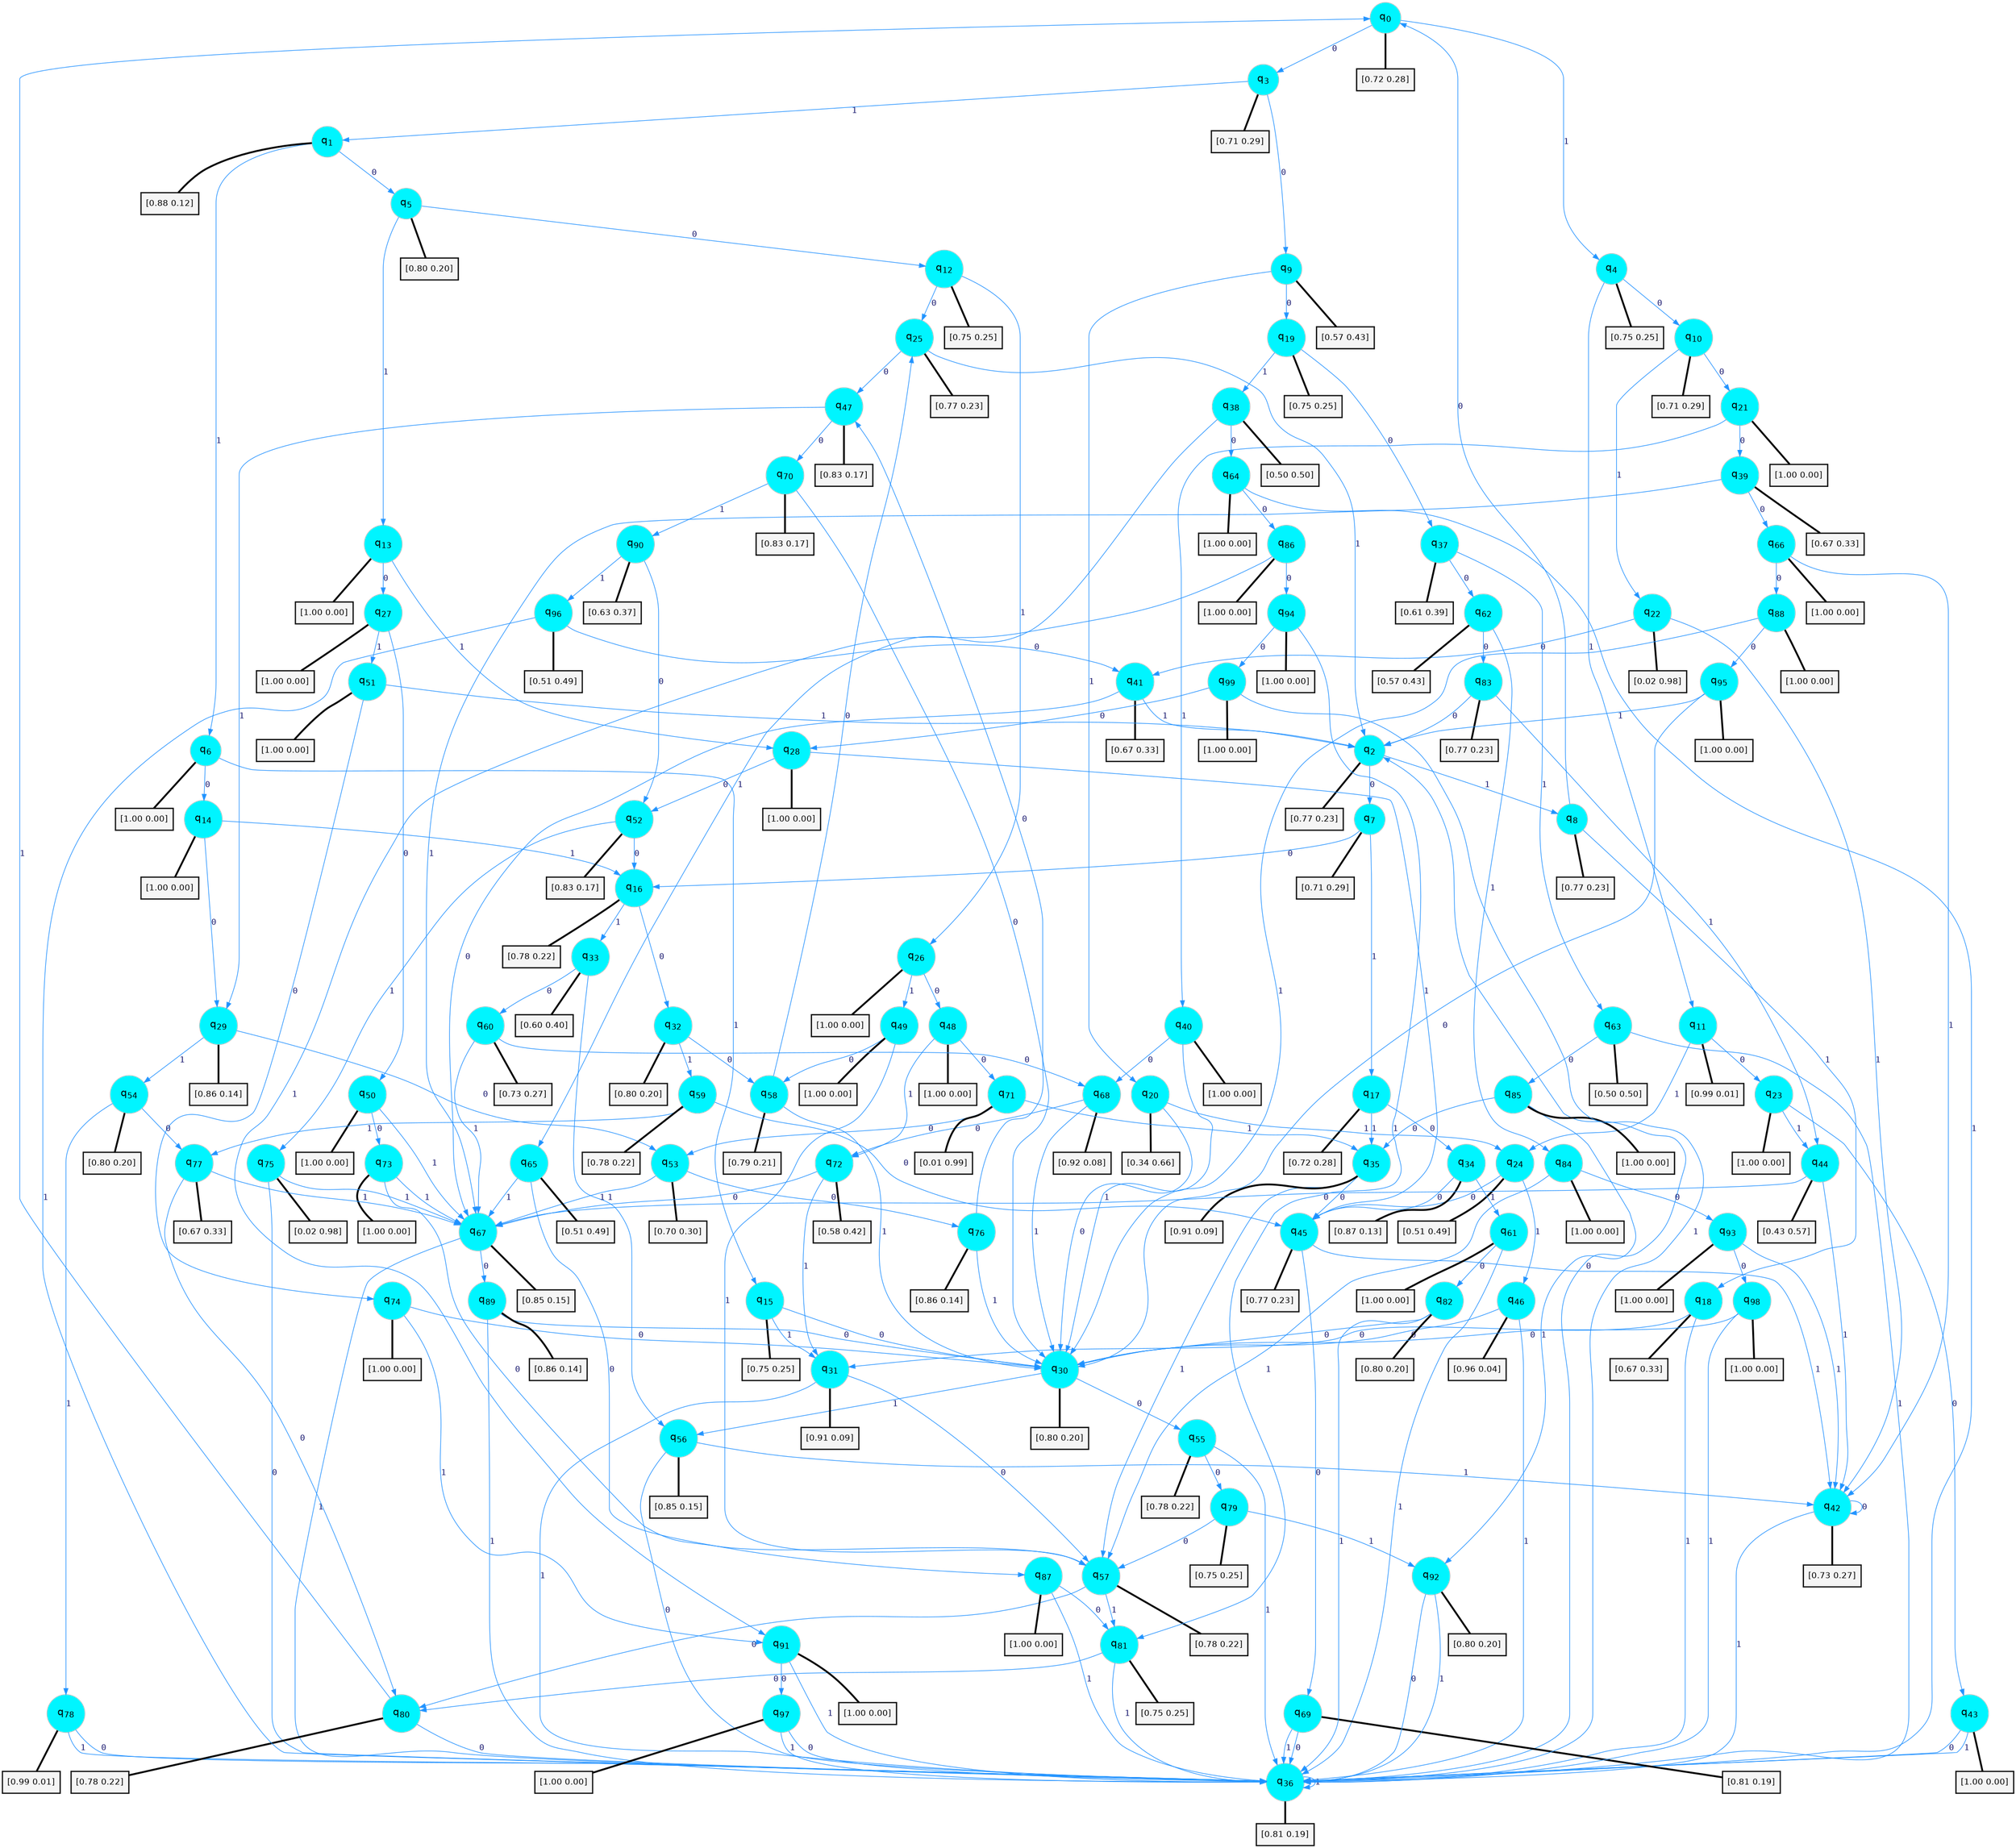 digraph G {
graph [
bgcolor=transparent, dpi=300, rankdir=TD, size="40,25"];
node [
color=gray, fillcolor=turquoise1, fontcolor=black, fontname=Helvetica, fontsize=16, fontweight=bold, shape=circle, style=filled];
edge [
arrowsize=1, color=dodgerblue1, fontcolor=midnightblue, fontname=courier, fontweight=bold, penwidth=1, style=solid, weight=20];
0[label=<q<SUB>0</SUB>>];
1[label=<q<SUB>1</SUB>>];
2[label=<q<SUB>2</SUB>>];
3[label=<q<SUB>3</SUB>>];
4[label=<q<SUB>4</SUB>>];
5[label=<q<SUB>5</SUB>>];
6[label=<q<SUB>6</SUB>>];
7[label=<q<SUB>7</SUB>>];
8[label=<q<SUB>8</SUB>>];
9[label=<q<SUB>9</SUB>>];
10[label=<q<SUB>10</SUB>>];
11[label=<q<SUB>11</SUB>>];
12[label=<q<SUB>12</SUB>>];
13[label=<q<SUB>13</SUB>>];
14[label=<q<SUB>14</SUB>>];
15[label=<q<SUB>15</SUB>>];
16[label=<q<SUB>16</SUB>>];
17[label=<q<SUB>17</SUB>>];
18[label=<q<SUB>18</SUB>>];
19[label=<q<SUB>19</SUB>>];
20[label=<q<SUB>20</SUB>>];
21[label=<q<SUB>21</SUB>>];
22[label=<q<SUB>22</SUB>>];
23[label=<q<SUB>23</SUB>>];
24[label=<q<SUB>24</SUB>>];
25[label=<q<SUB>25</SUB>>];
26[label=<q<SUB>26</SUB>>];
27[label=<q<SUB>27</SUB>>];
28[label=<q<SUB>28</SUB>>];
29[label=<q<SUB>29</SUB>>];
30[label=<q<SUB>30</SUB>>];
31[label=<q<SUB>31</SUB>>];
32[label=<q<SUB>32</SUB>>];
33[label=<q<SUB>33</SUB>>];
34[label=<q<SUB>34</SUB>>];
35[label=<q<SUB>35</SUB>>];
36[label=<q<SUB>36</SUB>>];
37[label=<q<SUB>37</SUB>>];
38[label=<q<SUB>38</SUB>>];
39[label=<q<SUB>39</SUB>>];
40[label=<q<SUB>40</SUB>>];
41[label=<q<SUB>41</SUB>>];
42[label=<q<SUB>42</SUB>>];
43[label=<q<SUB>43</SUB>>];
44[label=<q<SUB>44</SUB>>];
45[label=<q<SUB>45</SUB>>];
46[label=<q<SUB>46</SUB>>];
47[label=<q<SUB>47</SUB>>];
48[label=<q<SUB>48</SUB>>];
49[label=<q<SUB>49</SUB>>];
50[label=<q<SUB>50</SUB>>];
51[label=<q<SUB>51</SUB>>];
52[label=<q<SUB>52</SUB>>];
53[label=<q<SUB>53</SUB>>];
54[label=<q<SUB>54</SUB>>];
55[label=<q<SUB>55</SUB>>];
56[label=<q<SUB>56</SUB>>];
57[label=<q<SUB>57</SUB>>];
58[label=<q<SUB>58</SUB>>];
59[label=<q<SUB>59</SUB>>];
60[label=<q<SUB>60</SUB>>];
61[label=<q<SUB>61</SUB>>];
62[label=<q<SUB>62</SUB>>];
63[label=<q<SUB>63</SUB>>];
64[label=<q<SUB>64</SUB>>];
65[label=<q<SUB>65</SUB>>];
66[label=<q<SUB>66</SUB>>];
67[label=<q<SUB>67</SUB>>];
68[label=<q<SUB>68</SUB>>];
69[label=<q<SUB>69</SUB>>];
70[label=<q<SUB>70</SUB>>];
71[label=<q<SUB>71</SUB>>];
72[label=<q<SUB>72</SUB>>];
73[label=<q<SUB>73</SUB>>];
74[label=<q<SUB>74</SUB>>];
75[label=<q<SUB>75</SUB>>];
76[label=<q<SUB>76</SUB>>];
77[label=<q<SUB>77</SUB>>];
78[label=<q<SUB>78</SUB>>];
79[label=<q<SUB>79</SUB>>];
80[label=<q<SUB>80</SUB>>];
81[label=<q<SUB>81</SUB>>];
82[label=<q<SUB>82</SUB>>];
83[label=<q<SUB>83</SUB>>];
84[label=<q<SUB>84</SUB>>];
85[label=<q<SUB>85</SUB>>];
86[label=<q<SUB>86</SUB>>];
87[label=<q<SUB>87</SUB>>];
88[label=<q<SUB>88</SUB>>];
89[label=<q<SUB>89</SUB>>];
90[label=<q<SUB>90</SUB>>];
91[label=<q<SUB>91</SUB>>];
92[label=<q<SUB>92</SUB>>];
93[label=<q<SUB>93</SUB>>];
94[label=<q<SUB>94</SUB>>];
95[label=<q<SUB>95</SUB>>];
96[label=<q<SUB>96</SUB>>];
97[label=<q<SUB>97</SUB>>];
98[label=<q<SUB>98</SUB>>];
99[label=<q<SUB>99</SUB>>];
100[label="[0.72 0.28]", shape=box,fontcolor=black, fontname=Helvetica, fontsize=14, penwidth=2, fillcolor=whitesmoke,color=black];
101[label="[0.88 0.12]", shape=box,fontcolor=black, fontname=Helvetica, fontsize=14, penwidth=2, fillcolor=whitesmoke,color=black];
102[label="[0.77 0.23]", shape=box,fontcolor=black, fontname=Helvetica, fontsize=14, penwidth=2, fillcolor=whitesmoke,color=black];
103[label="[0.71 0.29]", shape=box,fontcolor=black, fontname=Helvetica, fontsize=14, penwidth=2, fillcolor=whitesmoke,color=black];
104[label="[0.75 0.25]", shape=box,fontcolor=black, fontname=Helvetica, fontsize=14, penwidth=2, fillcolor=whitesmoke,color=black];
105[label="[0.80 0.20]", shape=box,fontcolor=black, fontname=Helvetica, fontsize=14, penwidth=2, fillcolor=whitesmoke,color=black];
106[label="[1.00 0.00]", shape=box,fontcolor=black, fontname=Helvetica, fontsize=14, penwidth=2, fillcolor=whitesmoke,color=black];
107[label="[0.71 0.29]", shape=box,fontcolor=black, fontname=Helvetica, fontsize=14, penwidth=2, fillcolor=whitesmoke,color=black];
108[label="[0.77 0.23]", shape=box,fontcolor=black, fontname=Helvetica, fontsize=14, penwidth=2, fillcolor=whitesmoke,color=black];
109[label="[0.57 0.43]", shape=box,fontcolor=black, fontname=Helvetica, fontsize=14, penwidth=2, fillcolor=whitesmoke,color=black];
110[label="[0.71 0.29]", shape=box,fontcolor=black, fontname=Helvetica, fontsize=14, penwidth=2, fillcolor=whitesmoke,color=black];
111[label="[0.99 0.01]", shape=box,fontcolor=black, fontname=Helvetica, fontsize=14, penwidth=2, fillcolor=whitesmoke,color=black];
112[label="[0.75 0.25]", shape=box,fontcolor=black, fontname=Helvetica, fontsize=14, penwidth=2, fillcolor=whitesmoke,color=black];
113[label="[1.00 0.00]", shape=box,fontcolor=black, fontname=Helvetica, fontsize=14, penwidth=2, fillcolor=whitesmoke,color=black];
114[label="[1.00 0.00]", shape=box,fontcolor=black, fontname=Helvetica, fontsize=14, penwidth=2, fillcolor=whitesmoke,color=black];
115[label="[0.75 0.25]", shape=box,fontcolor=black, fontname=Helvetica, fontsize=14, penwidth=2, fillcolor=whitesmoke,color=black];
116[label="[0.78 0.22]", shape=box,fontcolor=black, fontname=Helvetica, fontsize=14, penwidth=2, fillcolor=whitesmoke,color=black];
117[label="[0.72 0.28]", shape=box,fontcolor=black, fontname=Helvetica, fontsize=14, penwidth=2, fillcolor=whitesmoke,color=black];
118[label="[0.67 0.33]", shape=box,fontcolor=black, fontname=Helvetica, fontsize=14, penwidth=2, fillcolor=whitesmoke,color=black];
119[label="[0.75 0.25]", shape=box,fontcolor=black, fontname=Helvetica, fontsize=14, penwidth=2, fillcolor=whitesmoke,color=black];
120[label="[0.34 0.66]", shape=box,fontcolor=black, fontname=Helvetica, fontsize=14, penwidth=2, fillcolor=whitesmoke,color=black];
121[label="[1.00 0.00]", shape=box,fontcolor=black, fontname=Helvetica, fontsize=14, penwidth=2, fillcolor=whitesmoke,color=black];
122[label="[0.02 0.98]", shape=box,fontcolor=black, fontname=Helvetica, fontsize=14, penwidth=2, fillcolor=whitesmoke,color=black];
123[label="[1.00 0.00]", shape=box,fontcolor=black, fontname=Helvetica, fontsize=14, penwidth=2, fillcolor=whitesmoke,color=black];
124[label="[0.51 0.49]", shape=box,fontcolor=black, fontname=Helvetica, fontsize=14, penwidth=2, fillcolor=whitesmoke,color=black];
125[label="[0.77 0.23]", shape=box,fontcolor=black, fontname=Helvetica, fontsize=14, penwidth=2, fillcolor=whitesmoke,color=black];
126[label="[1.00 0.00]", shape=box,fontcolor=black, fontname=Helvetica, fontsize=14, penwidth=2, fillcolor=whitesmoke,color=black];
127[label="[1.00 0.00]", shape=box,fontcolor=black, fontname=Helvetica, fontsize=14, penwidth=2, fillcolor=whitesmoke,color=black];
128[label="[1.00 0.00]", shape=box,fontcolor=black, fontname=Helvetica, fontsize=14, penwidth=2, fillcolor=whitesmoke,color=black];
129[label="[0.86 0.14]", shape=box,fontcolor=black, fontname=Helvetica, fontsize=14, penwidth=2, fillcolor=whitesmoke,color=black];
130[label="[0.80 0.20]", shape=box,fontcolor=black, fontname=Helvetica, fontsize=14, penwidth=2, fillcolor=whitesmoke,color=black];
131[label="[0.91 0.09]", shape=box,fontcolor=black, fontname=Helvetica, fontsize=14, penwidth=2, fillcolor=whitesmoke,color=black];
132[label="[0.80 0.20]", shape=box,fontcolor=black, fontname=Helvetica, fontsize=14, penwidth=2, fillcolor=whitesmoke,color=black];
133[label="[0.60 0.40]", shape=box,fontcolor=black, fontname=Helvetica, fontsize=14, penwidth=2, fillcolor=whitesmoke,color=black];
134[label="[0.87 0.13]", shape=box,fontcolor=black, fontname=Helvetica, fontsize=14, penwidth=2, fillcolor=whitesmoke,color=black];
135[label="[0.91 0.09]", shape=box,fontcolor=black, fontname=Helvetica, fontsize=14, penwidth=2, fillcolor=whitesmoke,color=black];
136[label="[0.81 0.19]", shape=box,fontcolor=black, fontname=Helvetica, fontsize=14, penwidth=2, fillcolor=whitesmoke,color=black];
137[label="[0.61 0.39]", shape=box,fontcolor=black, fontname=Helvetica, fontsize=14, penwidth=2, fillcolor=whitesmoke,color=black];
138[label="[0.50 0.50]", shape=box,fontcolor=black, fontname=Helvetica, fontsize=14, penwidth=2, fillcolor=whitesmoke,color=black];
139[label="[0.67 0.33]", shape=box,fontcolor=black, fontname=Helvetica, fontsize=14, penwidth=2, fillcolor=whitesmoke,color=black];
140[label="[1.00 0.00]", shape=box,fontcolor=black, fontname=Helvetica, fontsize=14, penwidth=2, fillcolor=whitesmoke,color=black];
141[label="[0.67 0.33]", shape=box,fontcolor=black, fontname=Helvetica, fontsize=14, penwidth=2, fillcolor=whitesmoke,color=black];
142[label="[0.73 0.27]", shape=box,fontcolor=black, fontname=Helvetica, fontsize=14, penwidth=2, fillcolor=whitesmoke,color=black];
143[label="[1.00 0.00]", shape=box,fontcolor=black, fontname=Helvetica, fontsize=14, penwidth=2, fillcolor=whitesmoke,color=black];
144[label="[0.43 0.57]", shape=box,fontcolor=black, fontname=Helvetica, fontsize=14, penwidth=2, fillcolor=whitesmoke,color=black];
145[label="[0.77 0.23]", shape=box,fontcolor=black, fontname=Helvetica, fontsize=14, penwidth=2, fillcolor=whitesmoke,color=black];
146[label="[0.96 0.04]", shape=box,fontcolor=black, fontname=Helvetica, fontsize=14, penwidth=2, fillcolor=whitesmoke,color=black];
147[label="[0.83 0.17]", shape=box,fontcolor=black, fontname=Helvetica, fontsize=14, penwidth=2, fillcolor=whitesmoke,color=black];
148[label="[1.00 0.00]", shape=box,fontcolor=black, fontname=Helvetica, fontsize=14, penwidth=2, fillcolor=whitesmoke,color=black];
149[label="[1.00 0.00]", shape=box,fontcolor=black, fontname=Helvetica, fontsize=14, penwidth=2, fillcolor=whitesmoke,color=black];
150[label="[1.00 0.00]", shape=box,fontcolor=black, fontname=Helvetica, fontsize=14, penwidth=2, fillcolor=whitesmoke,color=black];
151[label="[1.00 0.00]", shape=box,fontcolor=black, fontname=Helvetica, fontsize=14, penwidth=2, fillcolor=whitesmoke,color=black];
152[label="[0.83 0.17]", shape=box,fontcolor=black, fontname=Helvetica, fontsize=14, penwidth=2, fillcolor=whitesmoke,color=black];
153[label="[0.70 0.30]", shape=box,fontcolor=black, fontname=Helvetica, fontsize=14, penwidth=2, fillcolor=whitesmoke,color=black];
154[label="[0.80 0.20]", shape=box,fontcolor=black, fontname=Helvetica, fontsize=14, penwidth=2, fillcolor=whitesmoke,color=black];
155[label="[0.78 0.22]", shape=box,fontcolor=black, fontname=Helvetica, fontsize=14, penwidth=2, fillcolor=whitesmoke,color=black];
156[label="[0.85 0.15]", shape=box,fontcolor=black, fontname=Helvetica, fontsize=14, penwidth=2, fillcolor=whitesmoke,color=black];
157[label="[0.78 0.22]", shape=box,fontcolor=black, fontname=Helvetica, fontsize=14, penwidth=2, fillcolor=whitesmoke,color=black];
158[label="[0.79 0.21]", shape=box,fontcolor=black, fontname=Helvetica, fontsize=14, penwidth=2, fillcolor=whitesmoke,color=black];
159[label="[0.78 0.22]", shape=box,fontcolor=black, fontname=Helvetica, fontsize=14, penwidth=2, fillcolor=whitesmoke,color=black];
160[label="[0.73 0.27]", shape=box,fontcolor=black, fontname=Helvetica, fontsize=14, penwidth=2, fillcolor=whitesmoke,color=black];
161[label="[1.00 0.00]", shape=box,fontcolor=black, fontname=Helvetica, fontsize=14, penwidth=2, fillcolor=whitesmoke,color=black];
162[label="[0.57 0.43]", shape=box,fontcolor=black, fontname=Helvetica, fontsize=14, penwidth=2, fillcolor=whitesmoke,color=black];
163[label="[0.50 0.50]", shape=box,fontcolor=black, fontname=Helvetica, fontsize=14, penwidth=2, fillcolor=whitesmoke,color=black];
164[label="[1.00 0.00]", shape=box,fontcolor=black, fontname=Helvetica, fontsize=14, penwidth=2, fillcolor=whitesmoke,color=black];
165[label="[0.51 0.49]", shape=box,fontcolor=black, fontname=Helvetica, fontsize=14, penwidth=2, fillcolor=whitesmoke,color=black];
166[label="[1.00 0.00]", shape=box,fontcolor=black, fontname=Helvetica, fontsize=14, penwidth=2, fillcolor=whitesmoke,color=black];
167[label="[0.85 0.15]", shape=box,fontcolor=black, fontname=Helvetica, fontsize=14, penwidth=2, fillcolor=whitesmoke,color=black];
168[label="[0.92 0.08]", shape=box,fontcolor=black, fontname=Helvetica, fontsize=14, penwidth=2, fillcolor=whitesmoke,color=black];
169[label="[0.81 0.19]", shape=box,fontcolor=black, fontname=Helvetica, fontsize=14, penwidth=2, fillcolor=whitesmoke,color=black];
170[label="[0.83 0.17]", shape=box,fontcolor=black, fontname=Helvetica, fontsize=14, penwidth=2, fillcolor=whitesmoke,color=black];
171[label="[0.01 0.99]", shape=box,fontcolor=black, fontname=Helvetica, fontsize=14, penwidth=2, fillcolor=whitesmoke,color=black];
172[label="[0.58 0.42]", shape=box,fontcolor=black, fontname=Helvetica, fontsize=14, penwidth=2, fillcolor=whitesmoke,color=black];
173[label="[1.00 0.00]", shape=box,fontcolor=black, fontname=Helvetica, fontsize=14, penwidth=2, fillcolor=whitesmoke,color=black];
174[label="[1.00 0.00]", shape=box,fontcolor=black, fontname=Helvetica, fontsize=14, penwidth=2, fillcolor=whitesmoke,color=black];
175[label="[0.02 0.98]", shape=box,fontcolor=black, fontname=Helvetica, fontsize=14, penwidth=2, fillcolor=whitesmoke,color=black];
176[label="[0.86 0.14]", shape=box,fontcolor=black, fontname=Helvetica, fontsize=14, penwidth=2, fillcolor=whitesmoke,color=black];
177[label="[0.67 0.33]", shape=box,fontcolor=black, fontname=Helvetica, fontsize=14, penwidth=2, fillcolor=whitesmoke,color=black];
178[label="[0.99 0.01]", shape=box,fontcolor=black, fontname=Helvetica, fontsize=14, penwidth=2, fillcolor=whitesmoke,color=black];
179[label="[0.75 0.25]", shape=box,fontcolor=black, fontname=Helvetica, fontsize=14, penwidth=2, fillcolor=whitesmoke,color=black];
180[label="[0.78 0.22]", shape=box,fontcolor=black, fontname=Helvetica, fontsize=14, penwidth=2, fillcolor=whitesmoke,color=black];
181[label="[0.75 0.25]", shape=box,fontcolor=black, fontname=Helvetica, fontsize=14, penwidth=2, fillcolor=whitesmoke,color=black];
182[label="[0.80 0.20]", shape=box,fontcolor=black, fontname=Helvetica, fontsize=14, penwidth=2, fillcolor=whitesmoke,color=black];
183[label="[0.77 0.23]", shape=box,fontcolor=black, fontname=Helvetica, fontsize=14, penwidth=2, fillcolor=whitesmoke,color=black];
184[label="[1.00 0.00]", shape=box,fontcolor=black, fontname=Helvetica, fontsize=14, penwidth=2, fillcolor=whitesmoke,color=black];
185[label="[1.00 0.00]", shape=box,fontcolor=black, fontname=Helvetica, fontsize=14, penwidth=2, fillcolor=whitesmoke,color=black];
186[label="[1.00 0.00]", shape=box,fontcolor=black, fontname=Helvetica, fontsize=14, penwidth=2, fillcolor=whitesmoke,color=black];
187[label="[1.00 0.00]", shape=box,fontcolor=black, fontname=Helvetica, fontsize=14, penwidth=2, fillcolor=whitesmoke,color=black];
188[label="[1.00 0.00]", shape=box,fontcolor=black, fontname=Helvetica, fontsize=14, penwidth=2, fillcolor=whitesmoke,color=black];
189[label="[0.86 0.14]", shape=box,fontcolor=black, fontname=Helvetica, fontsize=14, penwidth=2, fillcolor=whitesmoke,color=black];
190[label="[0.63 0.37]", shape=box,fontcolor=black, fontname=Helvetica, fontsize=14, penwidth=2, fillcolor=whitesmoke,color=black];
191[label="[1.00 0.00]", shape=box,fontcolor=black, fontname=Helvetica, fontsize=14, penwidth=2, fillcolor=whitesmoke,color=black];
192[label="[0.80 0.20]", shape=box,fontcolor=black, fontname=Helvetica, fontsize=14, penwidth=2, fillcolor=whitesmoke,color=black];
193[label="[1.00 0.00]", shape=box,fontcolor=black, fontname=Helvetica, fontsize=14, penwidth=2, fillcolor=whitesmoke,color=black];
194[label="[1.00 0.00]", shape=box,fontcolor=black, fontname=Helvetica, fontsize=14, penwidth=2, fillcolor=whitesmoke,color=black];
195[label="[1.00 0.00]", shape=box,fontcolor=black, fontname=Helvetica, fontsize=14, penwidth=2, fillcolor=whitesmoke,color=black];
196[label="[0.51 0.49]", shape=box,fontcolor=black, fontname=Helvetica, fontsize=14, penwidth=2, fillcolor=whitesmoke,color=black];
197[label="[1.00 0.00]", shape=box,fontcolor=black, fontname=Helvetica, fontsize=14, penwidth=2, fillcolor=whitesmoke,color=black];
198[label="[1.00 0.00]", shape=box,fontcolor=black, fontname=Helvetica, fontsize=14, penwidth=2, fillcolor=whitesmoke,color=black];
199[label="[1.00 0.00]", shape=box,fontcolor=black, fontname=Helvetica, fontsize=14, penwidth=2, fillcolor=whitesmoke,color=black];
0->3 [label=0];
0->4 [label=1];
0->100 [arrowhead=none, penwidth=3,color=black];
1->5 [label=0];
1->6 [label=1];
1->101 [arrowhead=none, penwidth=3,color=black];
2->7 [label=0];
2->8 [label=1];
2->102 [arrowhead=none, penwidth=3,color=black];
3->9 [label=0];
3->1 [label=1];
3->103 [arrowhead=none, penwidth=3,color=black];
4->10 [label=0];
4->11 [label=1];
4->104 [arrowhead=none, penwidth=3,color=black];
5->12 [label=0];
5->13 [label=1];
5->105 [arrowhead=none, penwidth=3,color=black];
6->14 [label=0];
6->15 [label=1];
6->106 [arrowhead=none, penwidth=3,color=black];
7->16 [label=0];
7->17 [label=1];
7->107 [arrowhead=none, penwidth=3,color=black];
8->0 [label=0];
8->18 [label=1];
8->108 [arrowhead=none, penwidth=3,color=black];
9->19 [label=0];
9->20 [label=1];
9->109 [arrowhead=none, penwidth=3,color=black];
10->21 [label=0];
10->22 [label=1];
10->110 [arrowhead=none, penwidth=3,color=black];
11->23 [label=0];
11->24 [label=1];
11->111 [arrowhead=none, penwidth=3,color=black];
12->25 [label=0];
12->26 [label=1];
12->112 [arrowhead=none, penwidth=3,color=black];
13->27 [label=0];
13->28 [label=1];
13->113 [arrowhead=none, penwidth=3,color=black];
14->29 [label=0];
14->16 [label=1];
14->114 [arrowhead=none, penwidth=3,color=black];
15->30 [label=0];
15->31 [label=1];
15->115 [arrowhead=none, penwidth=3,color=black];
16->32 [label=0];
16->33 [label=1];
16->116 [arrowhead=none, penwidth=3,color=black];
17->34 [label=0];
17->35 [label=1];
17->117 [arrowhead=none, penwidth=3,color=black];
18->31 [label=0];
18->36 [label=1];
18->118 [arrowhead=none, penwidth=3,color=black];
19->37 [label=0];
19->38 [label=1];
19->119 [arrowhead=none, penwidth=3,color=black];
20->30 [label=0];
20->24 [label=1];
20->120 [arrowhead=none, penwidth=3,color=black];
21->39 [label=0];
21->40 [label=1];
21->121 [arrowhead=none, penwidth=3,color=black];
22->41 [label=0];
22->42 [label=1];
22->122 [arrowhead=none, penwidth=3,color=black];
23->43 [label=0];
23->44 [label=1];
23->123 [arrowhead=none, penwidth=3,color=black];
24->45 [label=0];
24->46 [label=1];
24->124 [arrowhead=none, penwidth=3,color=black];
25->47 [label=0];
25->2 [label=1];
25->125 [arrowhead=none, penwidth=3,color=black];
26->48 [label=0];
26->49 [label=1];
26->126 [arrowhead=none, penwidth=3,color=black];
27->50 [label=0];
27->51 [label=1];
27->127 [arrowhead=none, penwidth=3,color=black];
28->52 [label=0];
28->45 [label=1];
28->128 [arrowhead=none, penwidth=3,color=black];
29->53 [label=0];
29->54 [label=1];
29->129 [arrowhead=none, penwidth=3,color=black];
30->55 [label=0];
30->56 [label=1];
30->130 [arrowhead=none, penwidth=3,color=black];
31->57 [label=0];
31->36 [label=1];
31->131 [arrowhead=none, penwidth=3,color=black];
32->58 [label=0];
32->59 [label=1];
32->132 [arrowhead=none, penwidth=3,color=black];
33->60 [label=0];
33->56 [label=1];
33->133 [arrowhead=none, penwidth=3,color=black];
34->45 [label=0];
34->61 [label=1];
34->134 [arrowhead=none, penwidth=3,color=black];
35->45 [label=0];
35->57 [label=1];
35->135 [arrowhead=none, penwidth=3,color=black];
36->2 [label=0];
36->36 [label=1];
36->136 [arrowhead=none, penwidth=3,color=black];
37->62 [label=0];
37->63 [label=1];
37->137 [arrowhead=none, penwidth=3,color=black];
38->64 [label=0];
38->65 [label=1];
38->138 [arrowhead=none, penwidth=3,color=black];
39->66 [label=0];
39->67 [label=1];
39->139 [arrowhead=none, penwidth=3,color=black];
40->68 [label=0];
40->30 [label=1];
40->140 [arrowhead=none, penwidth=3,color=black];
41->67 [label=0];
41->2 [label=1];
41->141 [arrowhead=none, penwidth=3,color=black];
42->42 [label=0];
42->36 [label=1];
42->142 [arrowhead=none, penwidth=3,color=black];
43->36 [label=0];
43->36 [label=1];
43->143 [arrowhead=none, penwidth=3,color=black];
44->67 [label=0];
44->42 [label=1];
44->144 [arrowhead=none, penwidth=3,color=black];
45->69 [label=0];
45->42 [label=1];
45->145 [arrowhead=none, penwidth=3,color=black];
46->30 [label=0];
46->36 [label=1];
46->146 [arrowhead=none, penwidth=3,color=black];
47->70 [label=0];
47->29 [label=1];
47->147 [arrowhead=none, penwidth=3,color=black];
48->71 [label=0];
48->72 [label=1];
48->148 [arrowhead=none, penwidth=3,color=black];
49->58 [label=0];
49->57 [label=1];
49->149 [arrowhead=none, penwidth=3,color=black];
50->73 [label=0];
50->67 [label=1];
50->150 [arrowhead=none, penwidth=3,color=black];
51->74 [label=0];
51->2 [label=1];
51->151 [arrowhead=none, penwidth=3,color=black];
52->16 [label=0];
52->75 [label=1];
52->152 [arrowhead=none, penwidth=3,color=black];
53->76 [label=0];
53->67 [label=1];
53->153 [arrowhead=none, penwidth=3,color=black];
54->77 [label=0];
54->78 [label=1];
54->154 [arrowhead=none, penwidth=3,color=black];
55->79 [label=0];
55->36 [label=1];
55->155 [arrowhead=none, penwidth=3,color=black];
56->36 [label=0];
56->42 [label=1];
56->156 [arrowhead=none, penwidth=3,color=black];
57->80 [label=0];
57->81 [label=1];
57->157 [arrowhead=none, penwidth=3,color=black];
58->25 [label=0];
58->30 [label=1];
58->158 [arrowhead=none, penwidth=3,color=black];
59->45 [label=0];
59->77 [label=1];
59->159 [arrowhead=none, penwidth=3,color=black];
60->68 [label=0];
60->67 [label=1];
60->160 [arrowhead=none, penwidth=3,color=black];
61->82 [label=0];
61->36 [label=1];
61->161 [arrowhead=none, penwidth=3,color=black];
62->83 [label=0];
62->84 [label=1];
62->162 [arrowhead=none, penwidth=3,color=black];
63->85 [label=0];
63->36 [label=1];
63->163 [arrowhead=none, penwidth=3,color=black];
64->86 [label=0];
64->36 [label=1];
64->164 [arrowhead=none, penwidth=3,color=black];
65->87 [label=0];
65->67 [label=1];
65->165 [arrowhead=none, penwidth=3,color=black];
66->88 [label=0];
66->42 [label=1];
66->166 [arrowhead=none, penwidth=3,color=black];
67->89 [label=0];
67->36 [label=1];
67->167 [arrowhead=none, penwidth=3,color=black];
68->72 [label=0];
68->30 [label=1];
68->168 [arrowhead=none, penwidth=3,color=black];
69->36 [label=0];
69->36 [label=1];
69->169 [arrowhead=none, penwidth=3,color=black];
70->30 [label=0];
70->90 [label=1];
70->170 [arrowhead=none, penwidth=3,color=black];
71->53 [label=0];
71->35 [label=1];
71->171 [arrowhead=none, penwidth=3,color=black];
72->67 [label=0];
72->31 [label=1];
72->172 [arrowhead=none, penwidth=3,color=black];
73->57 [label=0];
73->67 [label=1];
73->173 [arrowhead=none, penwidth=3,color=black];
74->30 [label=0];
74->91 [label=1];
74->174 [arrowhead=none, penwidth=3,color=black];
75->36 [label=0];
75->67 [label=1];
75->175 [arrowhead=none, penwidth=3,color=black];
76->47 [label=0];
76->30 [label=1];
76->176 [arrowhead=none, penwidth=3,color=black];
77->80 [label=0];
77->67 [label=1];
77->177 [arrowhead=none, penwidth=3,color=black];
78->36 [label=0];
78->36 [label=1];
78->178 [arrowhead=none, penwidth=3,color=black];
79->57 [label=0];
79->92 [label=1];
79->179 [arrowhead=none, penwidth=3,color=black];
80->36 [label=0];
80->0 [label=1];
80->180 [arrowhead=none, penwidth=3,color=black];
81->80 [label=0];
81->36 [label=1];
81->181 [arrowhead=none, penwidth=3,color=black];
82->30 [label=0];
82->36 [label=1];
82->182 [arrowhead=none, penwidth=3,color=black];
83->2 [label=0];
83->44 [label=1];
83->183 [arrowhead=none, penwidth=3,color=black];
84->93 [label=0];
84->57 [label=1];
84->184 [arrowhead=none, penwidth=3,color=black];
85->35 [label=0];
85->92 [label=1];
85->185 [arrowhead=none, penwidth=3,color=black];
86->94 [label=0];
86->91 [label=1];
86->186 [arrowhead=none, penwidth=3,color=black];
87->81 [label=0];
87->36 [label=1];
87->187 [arrowhead=none, penwidth=3,color=black];
88->95 [label=0];
88->30 [label=1];
88->188 [arrowhead=none, penwidth=3,color=black];
89->30 [label=0];
89->36 [label=1];
89->189 [arrowhead=none, penwidth=3,color=black];
90->52 [label=0];
90->96 [label=1];
90->190 [arrowhead=none, penwidth=3,color=black];
91->97 [label=0];
91->36 [label=1];
91->191 [arrowhead=none, penwidth=3,color=black];
92->36 [label=0];
92->36 [label=1];
92->192 [arrowhead=none, penwidth=3,color=black];
93->98 [label=0];
93->42 [label=1];
93->193 [arrowhead=none, penwidth=3,color=black];
94->99 [label=0];
94->81 [label=1];
94->194 [arrowhead=none, penwidth=3,color=black];
95->30 [label=0];
95->2 [label=1];
95->195 [arrowhead=none, penwidth=3,color=black];
96->41 [label=0];
96->36 [label=1];
96->196 [arrowhead=none, penwidth=3,color=black];
97->36 [label=0];
97->36 [label=1];
97->197 [arrowhead=none, penwidth=3,color=black];
98->30 [label=0];
98->36 [label=1];
98->198 [arrowhead=none, penwidth=3,color=black];
99->28 [label=0];
99->36 [label=1];
99->199 [arrowhead=none, penwidth=3,color=black];
}
